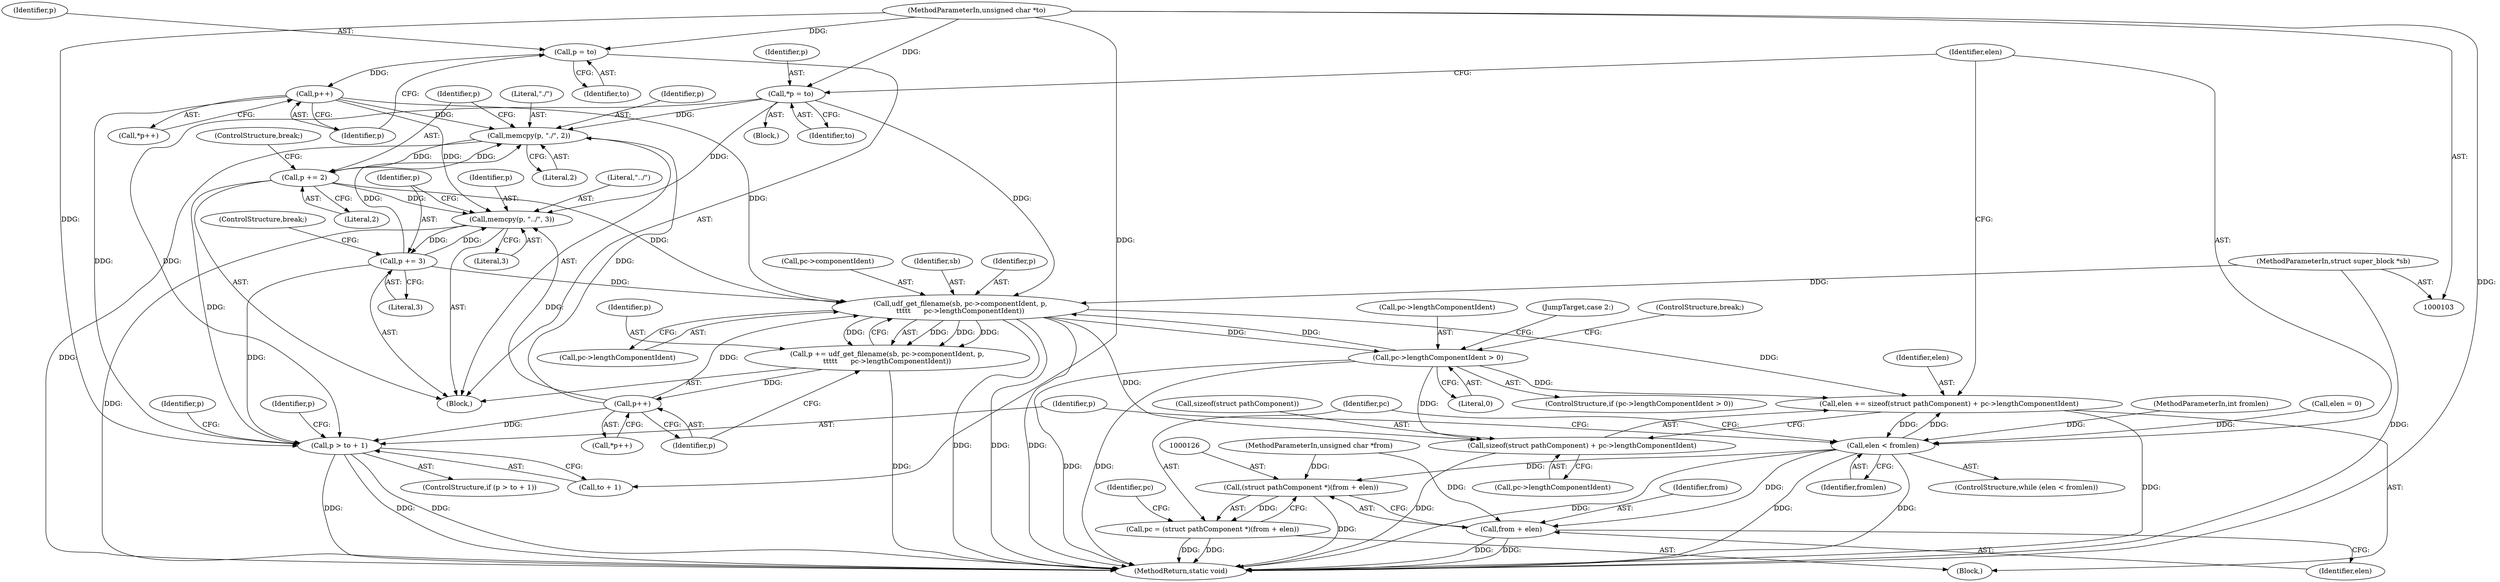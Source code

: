 digraph "1_linux_0e5cc9a40ada6046e6bc3bdfcd0c0d7e4b706b14_1@API" {
"1000163" [label="(Call,memcpy(p, \"./\", 2))"];
"1000158" [label="(Call,p += 3)"];
"1000154" [label="(Call,memcpy(p, \"../\", 3))"];
"1000149" [label="(Call,p++)"];
"1000144" [label="(Call,p = to)"];
"1000107" [label="(MethodParameterIn,unsigned char *to)"];
"1000115" [label="(Call,*p = to)"];
"1000167" [label="(Call,p += 2)"];
"1000163" [label="(Call,memcpy(p, \"./\", 2))"];
"1000185" [label="(Call,p++)"];
"1000172" [label="(Call,p += udf_get_filename(sb, pc->componentIdent, p,\n\t\t\t\t\t      pc->lengthComponentIdent))"];
"1000174" [label="(Call,udf_get_filename(sb, pc->componentIdent, p,\n\t\t\t\t\t      pc->lengthComponentIdent))"];
"1000104" [label="(MethodParameterIn,struct super_block *sb)"];
"1000137" [label="(Call,pc->lengthComponentIdent > 0)"];
"1000189" [label="(Call,elen += sizeof(struct pathComponent) + pc->lengthComponentIdent)"];
"1000119" [label="(Call,elen < fromlen)"];
"1000125" [label="(Call,(struct pathComponent *)(from + elen))"];
"1000123" [label="(Call,pc = (struct pathComponent *)(from + elen))"];
"1000127" [label="(Call,from + elen)"];
"1000191" [label="(Call,sizeof(struct pathComponent) + pc->lengthComponentIdent)"];
"1000198" [label="(Call,p > to + 1)"];
"1000197" [label="(ControlStructure,if (p > to + 1))"];
"1000166" [label="(Literal,2)"];
"1000175" [label="(Identifier,sb)"];
"1000198" [label="(Call,p > to + 1)"];
"1000128" [label="(Identifier,from)"];
"1000122" [label="(Block,)"];
"1000186" [label="(Identifier,p)"];
"1000191" [label="(Call,sizeof(struct pathComponent) + pc->lengthComponentIdent)"];
"1000137" [label="(Call,pc->lengthComponentIdent > 0)"];
"1000143" [label="(JumpTarget,case 2:)"];
"1000167" [label="(Call,p += 2)"];
"1000194" [label="(Call,pc->lengthComponentIdent)"];
"1000215" [label="(MethodReturn,static void)"];
"1000212" [label="(Identifier,p)"];
"1000180" [label="(Call,pc->lengthComponentIdent)"];
"1000157" [label="(Literal,3)"];
"1000155" [label="(Identifier,p)"];
"1000104" [label="(MethodParameterIn,struct super_block *sb)"];
"1000117" [label="(Identifier,to)"];
"1000141" [label="(Literal,0)"];
"1000111" [label="(Call,elen = 0)"];
"1000205" [label="(Identifier,p)"];
"1000165" [label="(Literal,\"./\")"];
"1000189" [label="(Call,elen += sizeof(struct pathComponent) + pc->lengthComponentIdent)"];
"1000120" [label="(Identifier,elen)"];
"1000184" [label="(Call,*p++)"];
"1000161" [label="(ControlStructure,break;)"];
"1000156" [label="(Literal,\"../\")"];
"1000164" [label="(Identifier,p)"];
"1000142" [label="(ControlStructure,break;)"];
"1000190" [label="(Identifier,elen)"];
"1000136" [label="(ControlStructure,if (pc->lengthComponentIdent > 0))"];
"1000148" [label="(Call,*p++)"];
"1000160" [label="(Literal,3)"];
"1000108" [label="(Block,)"];
"1000169" [label="(Literal,2)"];
"1000138" [label="(Call,pc->lengthComponentIdent)"];
"1000200" [label="(Call,to + 1)"];
"1000119" [label="(Call,elen < fromlen)"];
"1000118" [label="(ControlStructure,while (elen < fromlen))"];
"1000146" [label="(Identifier,to)"];
"1000124" [label="(Identifier,pc)"];
"1000129" [label="(Identifier,elen)"];
"1000107" [label="(MethodParameterIn,unsigned char *to)"];
"1000159" [label="(Identifier,p)"];
"1000125" [label="(Call,(struct pathComponent *)(from + elen))"];
"1000127" [label="(Call,from + elen)"];
"1000168" [label="(Identifier,p)"];
"1000163" [label="(Call,memcpy(p, \"./\", 2))"];
"1000106" [label="(MethodParameterIn,int fromlen)"];
"1000149" [label="(Call,p++)"];
"1000116" [label="(Identifier,p)"];
"1000115" [label="(Call,*p = to)"];
"1000154" [label="(Call,memcpy(p, \"../\", 3))"];
"1000179" [label="(Identifier,p)"];
"1000176" [label="(Call,pc->componentIdent)"];
"1000134" [label="(Block,)"];
"1000192" [label="(Call,sizeof(struct pathComponent))"];
"1000174" [label="(Call,udf_get_filename(sb, pc->componentIdent, p,\n\t\t\t\t\t      pc->lengthComponentIdent))"];
"1000170" [label="(ControlStructure,break;)"];
"1000132" [label="(Identifier,pc)"];
"1000145" [label="(Identifier,p)"];
"1000173" [label="(Identifier,p)"];
"1000150" [label="(Identifier,p)"];
"1000105" [label="(MethodParameterIn,unsigned char *from)"];
"1000158" [label="(Call,p += 3)"];
"1000185" [label="(Call,p++)"];
"1000172" [label="(Call,p += udf_get_filename(sb, pc->componentIdent, p,\n\t\t\t\t\t      pc->lengthComponentIdent))"];
"1000199" [label="(Identifier,p)"];
"1000121" [label="(Identifier,fromlen)"];
"1000123" [label="(Call,pc = (struct pathComponent *)(from + elen))"];
"1000144" [label="(Call,p = to)"];
"1000163" -> "1000134"  [label="AST: "];
"1000163" -> "1000166"  [label="CFG: "];
"1000164" -> "1000163"  [label="AST: "];
"1000165" -> "1000163"  [label="AST: "];
"1000166" -> "1000163"  [label="AST: "];
"1000168" -> "1000163"  [label="CFG: "];
"1000163" -> "1000215"  [label="DDG: "];
"1000158" -> "1000163"  [label="DDG: "];
"1000149" -> "1000163"  [label="DDG: "];
"1000115" -> "1000163"  [label="DDG: "];
"1000167" -> "1000163"  [label="DDG: "];
"1000185" -> "1000163"  [label="DDG: "];
"1000163" -> "1000167"  [label="DDG: "];
"1000158" -> "1000134"  [label="AST: "];
"1000158" -> "1000160"  [label="CFG: "];
"1000159" -> "1000158"  [label="AST: "];
"1000160" -> "1000158"  [label="AST: "];
"1000161" -> "1000158"  [label="CFG: "];
"1000158" -> "1000154"  [label="DDG: "];
"1000154" -> "1000158"  [label="DDG: "];
"1000158" -> "1000174"  [label="DDG: "];
"1000158" -> "1000198"  [label="DDG: "];
"1000154" -> "1000134"  [label="AST: "];
"1000154" -> "1000157"  [label="CFG: "];
"1000155" -> "1000154"  [label="AST: "];
"1000156" -> "1000154"  [label="AST: "];
"1000157" -> "1000154"  [label="AST: "];
"1000159" -> "1000154"  [label="CFG: "];
"1000154" -> "1000215"  [label="DDG: "];
"1000149" -> "1000154"  [label="DDG: "];
"1000115" -> "1000154"  [label="DDG: "];
"1000167" -> "1000154"  [label="DDG: "];
"1000185" -> "1000154"  [label="DDG: "];
"1000149" -> "1000148"  [label="AST: "];
"1000149" -> "1000150"  [label="CFG: "];
"1000150" -> "1000149"  [label="AST: "];
"1000148" -> "1000149"  [label="CFG: "];
"1000144" -> "1000149"  [label="DDG: "];
"1000149" -> "1000174"  [label="DDG: "];
"1000149" -> "1000198"  [label="DDG: "];
"1000144" -> "1000134"  [label="AST: "];
"1000144" -> "1000146"  [label="CFG: "];
"1000145" -> "1000144"  [label="AST: "];
"1000146" -> "1000144"  [label="AST: "];
"1000150" -> "1000144"  [label="CFG: "];
"1000107" -> "1000144"  [label="DDG: "];
"1000107" -> "1000103"  [label="AST: "];
"1000107" -> "1000215"  [label="DDG: "];
"1000107" -> "1000115"  [label="DDG: "];
"1000107" -> "1000198"  [label="DDG: "];
"1000107" -> "1000200"  [label="DDG: "];
"1000115" -> "1000108"  [label="AST: "];
"1000115" -> "1000117"  [label="CFG: "];
"1000116" -> "1000115"  [label="AST: "];
"1000117" -> "1000115"  [label="AST: "];
"1000120" -> "1000115"  [label="CFG: "];
"1000115" -> "1000174"  [label="DDG: "];
"1000115" -> "1000198"  [label="DDG: "];
"1000167" -> "1000134"  [label="AST: "];
"1000167" -> "1000169"  [label="CFG: "];
"1000168" -> "1000167"  [label="AST: "];
"1000169" -> "1000167"  [label="AST: "];
"1000170" -> "1000167"  [label="CFG: "];
"1000167" -> "1000174"  [label="DDG: "];
"1000167" -> "1000198"  [label="DDG: "];
"1000185" -> "1000184"  [label="AST: "];
"1000185" -> "1000186"  [label="CFG: "];
"1000186" -> "1000185"  [label="AST: "];
"1000184" -> "1000185"  [label="CFG: "];
"1000185" -> "1000174"  [label="DDG: "];
"1000172" -> "1000185"  [label="DDG: "];
"1000185" -> "1000198"  [label="DDG: "];
"1000172" -> "1000134"  [label="AST: "];
"1000172" -> "1000174"  [label="CFG: "];
"1000173" -> "1000172"  [label="AST: "];
"1000174" -> "1000172"  [label="AST: "];
"1000186" -> "1000172"  [label="CFG: "];
"1000172" -> "1000215"  [label="DDG: "];
"1000174" -> "1000172"  [label="DDG: "];
"1000174" -> "1000172"  [label="DDG: "];
"1000174" -> "1000172"  [label="DDG: "];
"1000174" -> "1000172"  [label="DDG: "];
"1000174" -> "1000180"  [label="CFG: "];
"1000175" -> "1000174"  [label="AST: "];
"1000176" -> "1000174"  [label="AST: "];
"1000179" -> "1000174"  [label="AST: "];
"1000180" -> "1000174"  [label="AST: "];
"1000174" -> "1000215"  [label="DDG: "];
"1000174" -> "1000215"  [label="DDG: "];
"1000174" -> "1000215"  [label="DDG: "];
"1000174" -> "1000137"  [label="DDG: "];
"1000104" -> "1000174"  [label="DDG: "];
"1000137" -> "1000174"  [label="DDG: "];
"1000174" -> "1000189"  [label="DDG: "];
"1000174" -> "1000191"  [label="DDG: "];
"1000104" -> "1000103"  [label="AST: "];
"1000104" -> "1000215"  [label="DDG: "];
"1000137" -> "1000136"  [label="AST: "];
"1000137" -> "1000141"  [label="CFG: "];
"1000138" -> "1000137"  [label="AST: "];
"1000141" -> "1000137"  [label="AST: "];
"1000142" -> "1000137"  [label="CFG: "];
"1000143" -> "1000137"  [label="CFG: "];
"1000137" -> "1000215"  [label="DDG: "];
"1000137" -> "1000215"  [label="DDG: "];
"1000137" -> "1000189"  [label="DDG: "];
"1000137" -> "1000191"  [label="DDG: "];
"1000189" -> "1000122"  [label="AST: "];
"1000189" -> "1000191"  [label="CFG: "];
"1000190" -> "1000189"  [label="AST: "];
"1000191" -> "1000189"  [label="AST: "];
"1000120" -> "1000189"  [label="CFG: "];
"1000189" -> "1000215"  [label="DDG: "];
"1000189" -> "1000119"  [label="DDG: "];
"1000119" -> "1000189"  [label="DDG: "];
"1000119" -> "1000118"  [label="AST: "];
"1000119" -> "1000121"  [label="CFG: "];
"1000120" -> "1000119"  [label="AST: "];
"1000121" -> "1000119"  [label="AST: "];
"1000124" -> "1000119"  [label="CFG: "];
"1000199" -> "1000119"  [label="CFG: "];
"1000119" -> "1000215"  [label="DDG: "];
"1000119" -> "1000215"  [label="DDG: "];
"1000119" -> "1000215"  [label="DDG: "];
"1000111" -> "1000119"  [label="DDG: "];
"1000106" -> "1000119"  [label="DDG: "];
"1000119" -> "1000125"  [label="DDG: "];
"1000119" -> "1000127"  [label="DDG: "];
"1000125" -> "1000123"  [label="AST: "];
"1000125" -> "1000127"  [label="CFG: "];
"1000126" -> "1000125"  [label="AST: "];
"1000127" -> "1000125"  [label="AST: "];
"1000123" -> "1000125"  [label="CFG: "];
"1000125" -> "1000215"  [label="DDG: "];
"1000125" -> "1000123"  [label="DDG: "];
"1000105" -> "1000125"  [label="DDG: "];
"1000123" -> "1000122"  [label="AST: "];
"1000124" -> "1000123"  [label="AST: "];
"1000132" -> "1000123"  [label="CFG: "];
"1000123" -> "1000215"  [label="DDG: "];
"1000123" -> "1000215"  [label="DDG: "];
"1000127" -> "1000129"  [label="CFG: "];
"1000128" -> "1000127"  [label="AST: "];
"1000129" -> "1000127"  [label="AST: "];
"1000127" -> "1000215"  [label="DDG: "];
"1000127" -> "1000215"  [label="DDG: "];
"1000105" -> "1000127"  [label="DDG: "];
"1000191" -> "1000194"  [label="CFG: "];
"1000192" -> "1000191"  [label="AST: "];
"1000194" -> "1000191"  [label="AST: "];
"1000191" -> "1000215"  [label="DDG: "];
"1000198" -> "1000197"  [label="AST: "];
"1000198" -> "1000200"  [label="CFG: "];
"1000199" -> "1000198"  [label="AST: "];
"1000200" -> "1000198"  [label="AST: "];
"1000205" -> "1000198"  [label="CFG: "];
"1000212" -> "1000198"  [label="CFG: "];
"1000198" -> "1000215"  [label="DDG: "];
"1000198" -> "1000215"  [label="DDG: "];
"1000198" -> "1000215"  [label="DDG: "];
}
